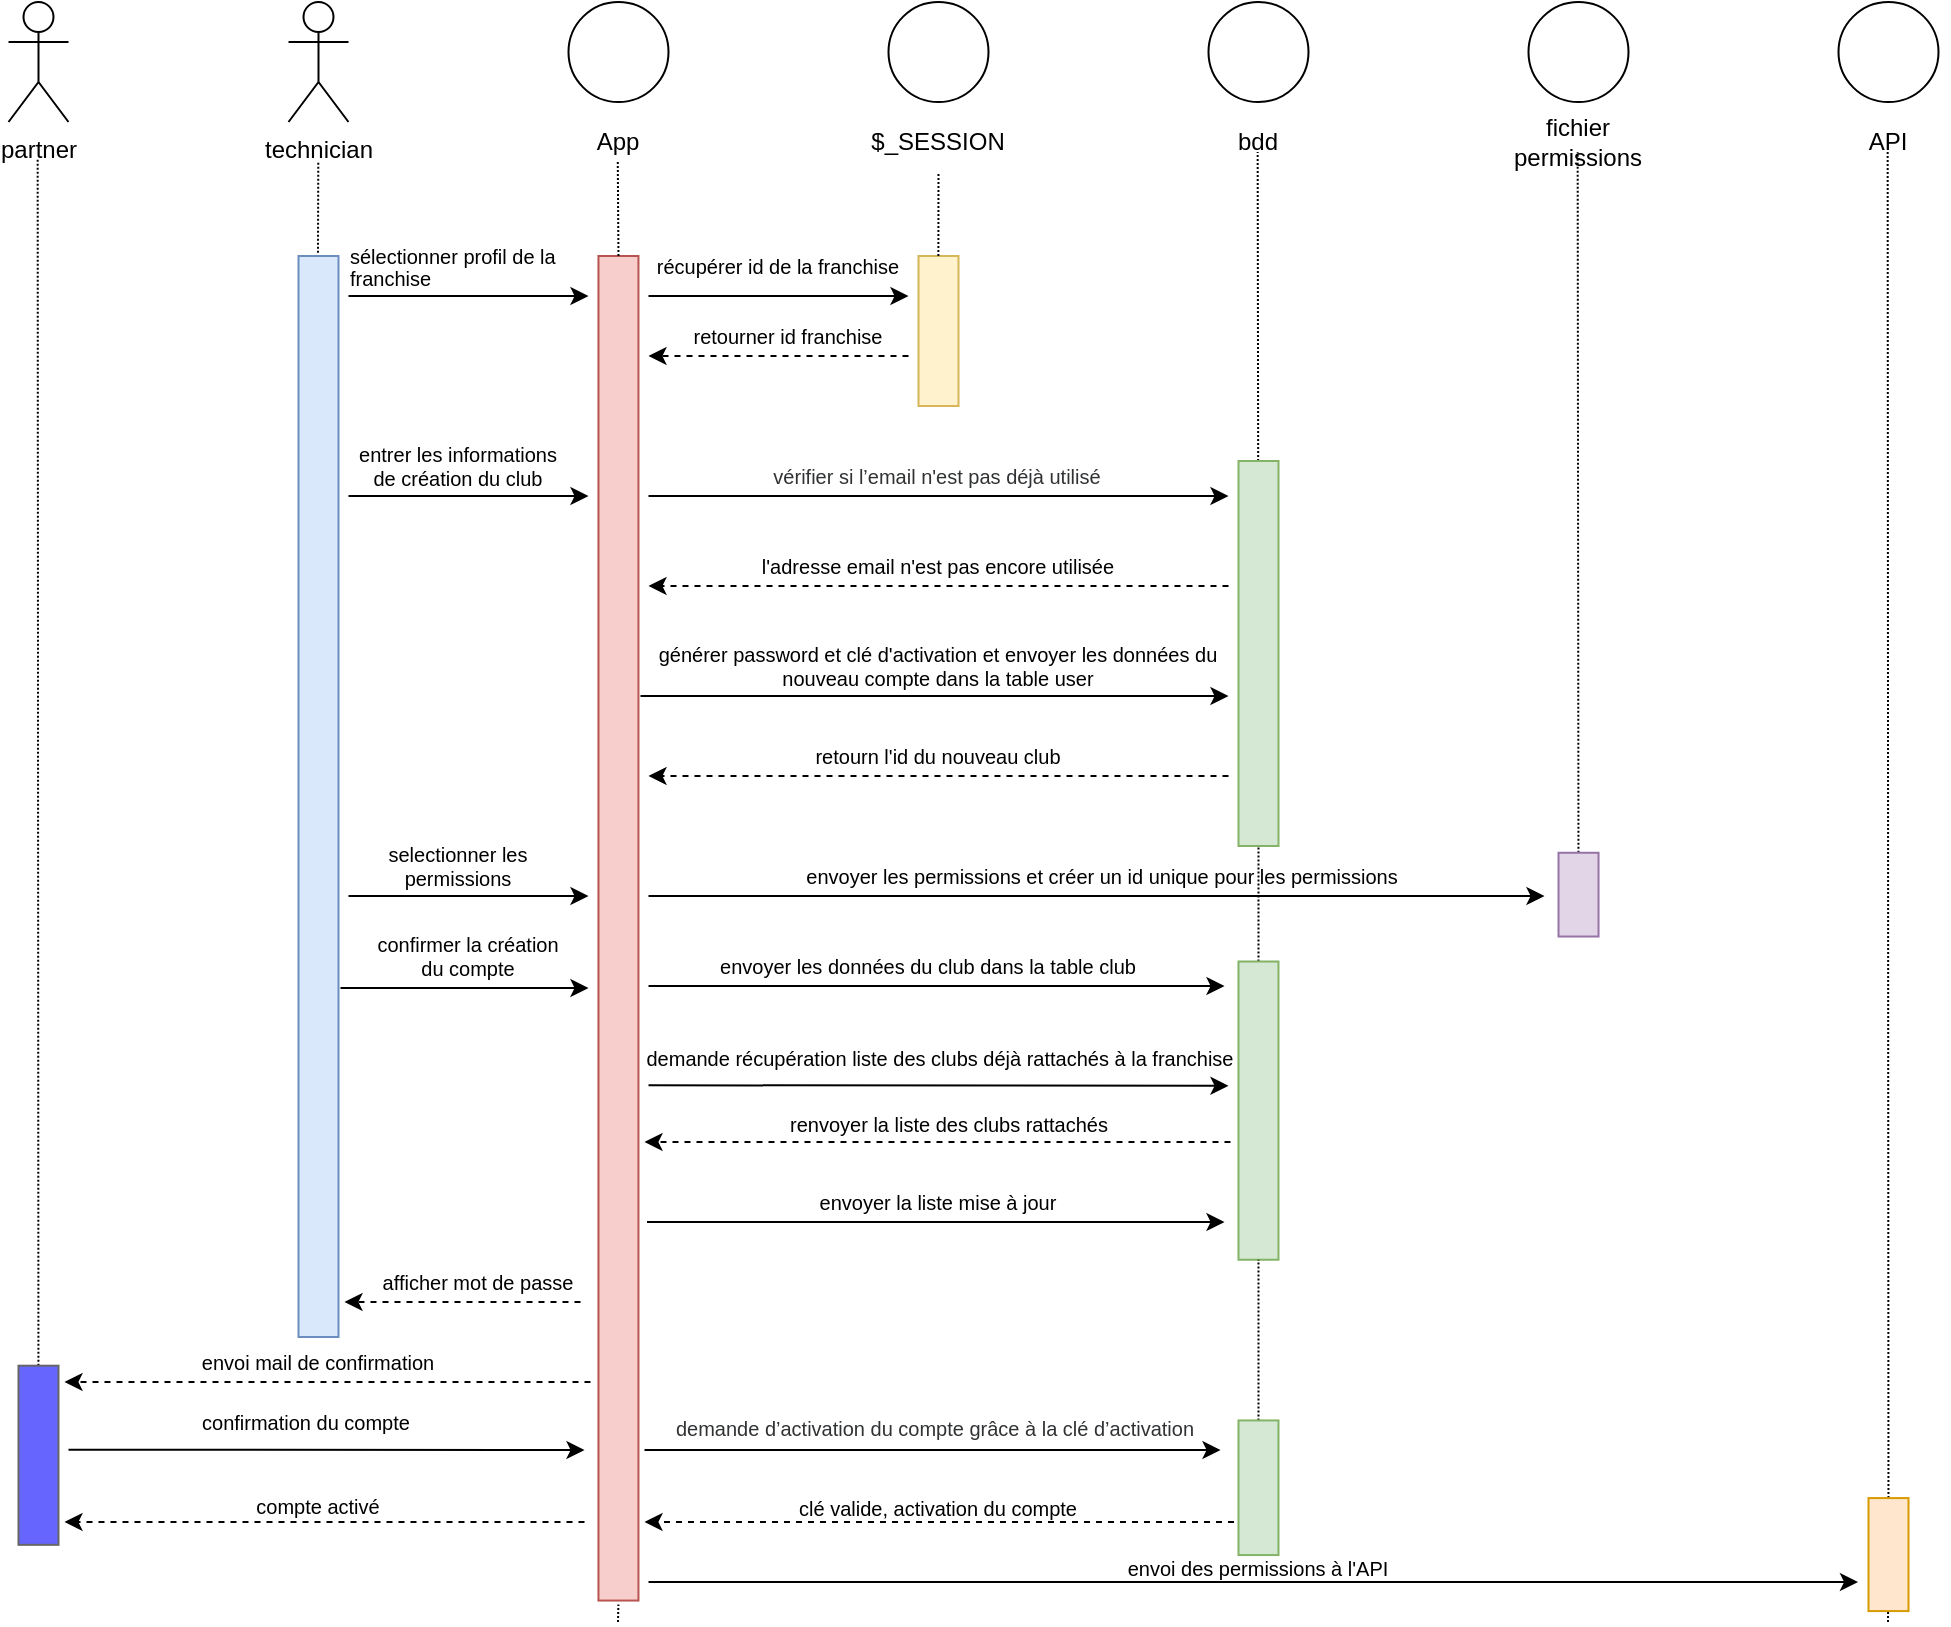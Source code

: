 <mxfile version="20.3.0" type="device"><diagram id="L3LGUBrIS10W93_FqNnD" name="Page-1"><mxGraphModel dx="1783" dy="1131" grid="1" gridSize="10" guides="1" tooltips="1" connect="1" arrows="1" fold="1" page="1" pageScale="1" pageWidth="1169" pageHeight="827" math="0" shadow="0"><root><mxCell id="0"/><mxCell id="1" parent="0"/><mxCell id="9qjqn4ypSvygcod1frpW-1" value="partner" style="shape=umlActor;verticalLabelPosition=bottom;verticalAlign=top;html=1;outlineConnect=0;" parent="1" vertex="1"><mxGeometry x="95.25" y="10" width="30" height="60" as="geometry"/></mxCell><mxCell id="9qjqn4ypSvygcod1frpW-2" value="technician" style="shape=umlActor;verticalLabelPosition=bottom;verticalAlign=top;html=1;outlineConnect=0;" parent="1" vertex="1"><mxGeometry x="235.25" y="10" width="30" height="60" as="geometry"/></mxCell><mxCell id="9qjqn4ypSvygcod1frpW-4" value="" style="ellipse;whiteSpace=wrap;html=1;aspect=fixed;" parent="1" vertex="1"><mxGeometry x="695.25" y="10" width="50" height="50" as="geometry"/></mxCell><mxCell id="9qjqn4ypSvygcod1frpW-5" value="" style="ellipse;whiteSpace=wrap;html=1;aspect=fixed;" parent="1" vertex="1"><mxGeometry x="855.25" y="10" width="50" height="50" as="geometry"/></mxCell><mxCell id="9qjqn4ypSvygcod1frpW-6" value="fichier permissions" style="text;html=1;strokeColor=none;fillColor=none;align=center;verticalAlign=middle;whiteSpace=wrap;rounded=0;" parent="1" vertex="1"><mxGeometry x="850.25" y="65" width="60" height="30" as="geometry"/></mxCell><mxCell id="9qjqn4ypSvygcod1frpW-7" value="bdd" style="text;html=1;strokeColor=none;fillColor=none;align=center;verticalAlign=middle;whiteSpace=wrap;rounded=0;" parent="1" vertex="1"><mxGeometry x="690.25" y="65" width="60" height="30" as="geometry"/></mxCell><mxCell id="9qjqn4ypSvygcod1frpW-8" value="" style="endArrow=none;dashed=1;html=1;rounded=0;dashPattern=1 1;startArrow=none;" parent="1" source="9qjqn4ypSvygcod1frpW-92" edge="1"><mxGeometry width="50" height="50" relative="1" as="geometry"><mxPoint x="110.25" y="750" as="sourcePoint"/><mxPoint x="109.83" y="88" as="targetPoint"/></mxGeometry></mxCell><mxCell id="9qjqn4ypSvygcod1frpW-10" value="" style="endArrow=none;dashed=1;html=1;rounded=0;startArrow=none;dashPattern=1 1;" parent="1" source="9qjqn4ypSvygcod1frpW-45" edge="1"><mxGeometry width="50" height="50" relative="1" as="geometry"><mxPoint x="720.25" y="607" as="sourcePoint"/><mxPoint x="719.83" y="85.0" as="targetPoint"/></mxGeometry></mxCell><mxCell id="9qjqn4ypSvygcod1frpW-11" value="" style="endArrow=none;dashed=1;html=1;rounded=0;startArrow=none;dashPattern=1 1;" parent="1" source="9qjqn4ypSvygcod1frpW-64" edge="1"><mxGeometry width="50" height="50" relative="1" as="geometry"><mxPoint x="880.25" y="607" as="sourcePoint"/><mxPoint x="879.83" y="85.0" as="targetPoint"/></mxGeometry></mxCell><mxCell id="9qjqn4ypSvygcod1frpW-12" value="" style="ellipse;whiteSpace=wrap;html=1;aspect=fixed;" parent="1" vertex="1"><mxGeometry x="375.25" y="10" width="50" height="50" as="geometry"/></mxCell><mxCell id="9qjqn4ypSvygcod1frpW-13" value="App" style="text;html=1;strokeColor=none;fillColor=none;align=center;verticalAlign=middle;whiteSpace=wrap;rounded=0;" parent="1" vertex="1"><mxGeometry x="370.25" y="65" width="60" height="30" as="geometry"/></mxCell><mxCell id="9qjqn4ypSvygcod1frpW-20" value="" style="rounded=0;whiteSpace=wrap;html=1;rotation=-90;fillColor=#dae8fc;strokeColor=#6c8ebf;" parent="1" vertex="1"><mxGeometry x="-20" y="397.25" width="540.5" height="20" as="geometry"/></mxCell><mxCell id="9qjqn4ypSvygcod1frpW-23" value="" style="rounded=0;whiteSpace=wrap;html=1;rotation=-90;fillColor=#f8cecc;strokeColor=#b85450;" parent="1" vertex="1"><mxGeometry x="64.09" y="463.14" width="672.28" height="20" as="geometry"/></mxCell><mxCell id="9qjqn4ypSvygcod1frpW-31" value="" style="ellipse;whiteSpace=wrap;html=1;aspect=fixed;" parent="1" vertex="1"><mxGeometry x="535.25" y="10" width="50" height="50" as="geometry"/></mxCell><mxCell id="9qjqn4ypSvygcod1frpW-32" value="$_SESSION" style="text;html=1;strokeColor=none;fillColor=none;align=center;verticalAlign=middle;whiteSpace=wrap;rounded=0;" parent="1" vertex="1"><mxGeometry x="530.25" y="65" width="60" height="30" as="geometry"/></mxCell><mxCell id="9qjqn4ypSvygcod1frpW-34" value="" style="endArrow=classic;html=1;rounded=0;fontSize=10;" parent="1" edge="1"><mxGeometry width="50" height="50" relative="1" as="geometry"><mxPoint x="265.25" y="157" as="sourcePoint"/><mxPoint x="385.25" y="157" as="targetPoint"/></mxGeometry></mxCell><mxCell id="9qjqn4ypSvygcod1frpW-35" value="&lt;p style=&quot;margin: 0px; font-variant-numeric: normal; font-variant-east-asian: normal; font-stretch: normal; line-height: normal; text-align: start;&quot; class=&quot;p1&quot;&gt;sélectionner profil de la franchise&lt;/p&gt;" style="text;html=1;strokeColor=none;fillColor=none;align=center;verticalAlign=middle;whiteSpace=wrap;rounded=0;fontSize=10;" parent="1" vertex="1"><mxGeometry x="265.25" y="137" width="130" height="10" as="geometry"/></mxCell><mxCell id="9qjqn4ypSvygcod1frpW-37" value="" style="endArrow=classic;html=1;rounded=0;fontSize=10;" parent="1" edge="1"><mxGeometry width="50" height="50" relative="1" as="geometry"><mxPoint x="415.25" y="157" as="sourcePoint"/><mxPoint x="545.25" y="157" as="targetPoint"/></mxGeometry></mxCell><mxCell id="9qjqn4ypSvygcod1frpW-38" value="" style="rounded=0;whiteSpace=wrap;html=1;rotation=-90;fillColor=#fff2cc;strokeColor=#d6b656;" parent="1" vertex="1"><mxGeometry x="522.75" y="164.5" width="75" height="20" as="geometry"/></mxCell><mxCell id="9qjqn4ypSvygcod1frpW-39" value="" style="endArrow=classic;html=1;rounded=0;fontSize=10;dashed=1;" parent="1" edge="1"><mxGeometry width="50" height="50" relative="1" as="geometry"><mxPoint x="545.25" y="187" as="sourcePoint"/><mxPoint x="415.25" y="187" as="targetPoint"/></mxGeometry></mxCell><mxCell id="9qjqn4ypSvygcod1frpW-40" value="récupérer id de la franchise" style="text;html=1;strokeColor=none;fillColor=none;align=center;verticalAlign=middle;whiteSpace=wrap;rounded=0;fontSize=10;" parent="1" vertex="1"><mxGeometry x="415.25" y="137" width="130" height="10" as="geometry"/></mxCell><mxCell id="9qjqn4ypSvygcod1frpW-41" value="retourner id franchise" style="text;html=1;strokeColor=none;fillColor=none;align=center;verticalAlign=middle;whiteSpace=wrap;rounded=0;fontSize=10;" parent="1" vertex="1"><mxGeometry x="430.25" y="177" width="110" as="geometry"/></mxCell><mxCell id="9qjqn4ypSvygcod1frpW-42" value="" style="endArrow=classic;html=1;rounded=0;fontSize=10;" parent="1" edge="1"><mxGeometry width="50" height="50" relative="1" as="geometry"><mxPoint x="265.25" y="257" as="sourcePoint"/><mxPoint x="385.25" y="257" as="targetPoint"/></mxGeometry></mxCell><mxCell id="9qjqn4ypSvygcod1frpW-43" value="entrer les informations de création du club" style="text;html=1;strokeColor=none;fillColor=none;align=center;verticalAlign=middle;whiteSpace=wrap;rounded=0;fontSize=10;" parent="1" vertex="1"><mxGeometry x="265.25" y="237" width="110" height="10" as="geometry"/></mxCell><mxCell id="9qjqn4ypSvygcod1frpW-44" value="" style="endArrow=classic;html=1;rounded=0;fontSize=10;" parent="1" edge="1"><mxGeometry width="50" height="50" relative="1" as="geometry"><mxPoint x="415.25" y="257" as="sourcePoint"/><mxPoint x="705.25" y="257" as="targetPoint"/></mxGeometry></mxCell><mxCell id="9qjqn4ypSvygcod1frpW-45" value="" style="rounded=0;whiteSpace=wrap;html=1;rotation=-90;fillColor=#d5e8d4;strokeColor=#82b366;" parent="1" vertex="1"><mxGeometry x="624" y="325.75" width="192.5" height="20" as="geometry"/></mxCell><mxCell id="9qjqn4ypSvygcod1frpW-46" value="" style="endArrow=none;dashed=1;html=1;rounded=0;dashPattern=1 1;startArrow=none;" parent="1" source="9qjqn4ypSvygcod1frpW-68" target="9qjqn4ypSvygcod1frpW-45" edge="1"><mxGeometry width="50" height="50" relative="1" as="geometry"><mxPoint x="720.25" y="607" as="sourcePoint"/><mxPoint x="719.83" y="85.0" as="targetPoint"/></mxGeometry></mxCell><mxCell id="9qjqn4ypSvygcod1frpW-47" value="&lt;p style=&quot;margin: 0px 0px 0px 24px; font-variant-numeric: normal; font-variant-east-asian: normal; font-stretch: normal; line-height: normal; color: rgb(48, 50, 52); text-align: start;&quot; class=&quot;p1&quot;&gt;vérifier si l’email n'est pas déjà utilisé&lt;/p&gt;" style="text;html=1;strokeColor=none;fillColor=none;align=center;verticalAlign=middle;whiteSpace=wrap;rounded=0;fontSize=10;" parent="1" vertex="1"><mxGeometry x="450.25" y="247" width="195" as="geometry"/></mxCell><mxCell id="9qjqn4ypSvygcod1frpW-48" value="" style="endArrow=classic;html=1;rounded=0;fontSize=10;dashed=1;" parent="1" edge="1"><mxGeometry width="50" height="50" relative="1" as="geometry"><mxPoint x="705.25" y="302" as="sourcePoint"/><mxPoint x="415.25" y="302" as="targetPoint"/></mxGeometry></mxCell><mxCell id="9qjqn4ypSvygcod1frpW-50" value="&lt;font style=&quot;font-size: 10px;&quot;&gt;l'adresse email n'est pas encore utilisée&lt;/font&gt;" style="text;html=1;strokeColor=none;fillColor=none;align=center;verticalAlign=middle;whiteSpace=wrap;rounded=0;fontSize=10;fontStyle=0" parent="1" vertex="1"><mxGeometry x="460.25" y="292" width="200" as="geometry"/></mxCell><mxCell id="9qjqn4ypSvygcod1frpW-54" value="" style="endArrow=classic;html=1;rounded=0;fontSize=10;" parent="1" edge="1"><mxGeometry width="50" height="50" relative="1" as="geometry"><mxPoint x="411.25" y="357" as="sourcePoint"/><mxPoint x="705.25" y="357" as="targetPoint"/></mxGeometry></mxCell><mxCell id="9qjqn4ypSvygcod1frpW-55" value="générer password et clé d'activation et envoyer les données du nouveau compte dans la table user" style="text;html=1;strokeColor=none;fillColor=none;align=center;verticalAlign=middle;whiteSpace=wrap;rounded=0;fontSize=10;" parent="1" vertex="1"><mxGeometry x="400.25" y="337" width="320" height="10" as="geometry"/></mxCell><mxCell id="9qjqn4ypSvygcod1frpW-57" value="" style="endArrow=classic;html=1;rounded=0;fontSize=10;dashed=1;" parent="1" edge="1"><mxGeometry width="50" height="50" relative="1" as="geometry"><mxPoint x="705.25" y="397" as="sourcePoint"/><mxPoint x="415.25" y="397" as="targetPoint"/></mxGeometry></mxCell><mxCell id="9qjqn4ypSvygcod1frpW-58" value="retourn l'id du nouveau club" style="text;html=1;strokeColor=none;fillColor=none;align=center;verticalAlign=middle;whiteSpace=wrap;rounded=0;fontSize=10;" parent="1" vertex="1"><mxGeometry x="495.25" y="387" width="130" as="geometry"/></mxCell><mxCell id="9qjqn4ypSvygcod1frpW-59" value="" style="endArrow=classic;html=1;rounded=0;fontSize=10;" parent="1" edge="1"><mxGeometry width="50" height="50" relative="1" as="geometry"><mxPoint x="265.25" y="457" as="sourcePoint"/><mxPoint x="385.25" y="457" as="targetPoint"/></mxGeometry></mxCell><mxCell id="9qjqn4ypSvygcod1frpW-60" value="selectionner les permissions" style="text;html=1;strokeColor=none;fillColor=none;align=center;verticalAlign=middle;whiteSpace=wrap;rounded=0;fontSize=10;" parent="1" vertex="1"><mxGeometry x="260.25" y="437" width="120" height="10" as="geometry"/></mxCell><mxCell id="9qjqn4ypSvygcod1frpW-61" value="" style="ellipse;whiteSpace=wrap;html=1;aspect=fixed;" parent="1" vertex="1"><mxGeometry x="1010.25" y="10" width="50" height="50" as="geometry"/></mxCell><mxCell id="9qjqn4ypSvygcod1frpW-62" value="API" style="text;html=1;strokeColor=none;fillColor=none;align=center;verticalAlign=middle;whiteSpace=wrap;rounded=0;" parent="1" vertex="1"><mxGeometry x="1005.25" y="65" width="60" height="30" as="geometry"/></mxCell><mxCell id="9qjqn4ypSvygcod1frpW-63" value="" style="endArrow=none;dashed=1;html=1;rounded=0;dashPattern=1 1;startArrow=none;" parent="1" source="9qjqn4ypSvygcod1frpW-107" edge="1"><mxGeometry width="50" height="50" relative="1" as="geometry"><mxPoint x="1035" y="820" as="sourcePoint"/><mxPoint x="1034.83" y="85.0" as="targetPoint"/></mxGeometry></mxCell><mxCell id="9qjqn4ypSvygcod1frpW-64" value="" style="rounded=0;whiteSpace=wrap;html=1;rotation=-90;fillColor=#e1d5e7;strokeColor=#9673a6;" parent="1" vertex="1"><mxGeometry x="859.32" y="446.32" width="41.88" height="20" as="geometry"/></mxCell><mxCell id="9qjqn4ypSvygcod1frpW-66" value="" style="endArrow=classic;html=1;rounded=0;fontSize=10;" parent="1" edge="1"><mxGeometry width="50" height="50" relative="1" as="geometry"><mxPoint x="415.25" y="457" as="sourcePoint"/><mxPoint x="863.25" y="457" as="targetPoint"/></mxGeometry></mxCell><mxCell id="9qjqn4ypSvygcod1frpW-67" value="envoyer les permissions et créer un id unique pour les permissions" style="text;html=1;strokeColor=none;fillColor=none;align=center;verticalAlign=middle;whiteSpace=wrap;rounded=0;fontSize=10;" parent="1" vertex="1"><mxGeometry x="483.25" y="447" width="318" as="geometry"/></mxCell><mxCell id="9qjqn4ypSvygcod1frpW-68" value="" style="rounded=0;whiteSpace=wrap;html=1;rotation=-90;fillColor=#d5e8d4;strokeColor=#82b366;" parent="1" vertex="1"><mxGeometry x="645.68" y="554.31" width="149.12" height="20" as="geometry"/></mxCell><mxCell id="9qjqn4ypSvygcod1frpW-69" value="" style="endArrow=none;dashed=1;html=1;rounded=0;dashPattern=1 1;startArrow=none;" parent="1" source="9qjqn4ypSvygcod1frpW-98" target="9qjqn4ypSvygcod1frpW-68" edge="1"><mxGeometry width="50" height="50" relative="1" as="geometry"><mxPoint x="720.25" y="770" as="sourcePoint"/><mxPoint x="720.25" y="432" as="targetPoint"/></mxGeometry></mxCell><mxCell id="9qjqn4ypSvygcod1frpW-70" value="" style="endArrow=classic;html=1;rounded=0;fontSize=10;" parent="1" edge="1"><mxGeometry width="50" height="50" relative="1" as="geometry"><mxPoint x="415.25" y="502" as="sourcePoint"/><mxPoint x="703.25" y="502" as="targetPoint"/></mxGeometry></mxCell><mxCell id="9qjqn4ypSvygcod1frpW-71" value="envoyer les données du club dans la table club" style="text;html=1;strokeColor=none;fillColor=none;align=center;verticalAlign=middle;whiteSpace=wrap;rounded=0;fontSize=10;" parent="1" vertex="1"><mxGeometry x="450.25" y="487" width="210" height="10" as="geometry"/></mxCell><mxCell id="9qjqn4ypSvygcod1frpW-76" value="" style="endArrow=none;html=1;rounded=0;dashed=1;dashPattern=1 1;fontSize=10;entryX=0.5;entryY=1;entryDx=0;entryDy=0;" parent="1" target="9qjqn4ypSvygcod1frpW-32" edge="1"><mxGeometry width="50" height="50" relative="1" as="geometry"><mxPoint x="560.19" y="137" as="sourcePoint"/><mxPoint x="560.19" y="122" as="targetPoint"/></mxGeometry></mxCell><mxCell id="9qjqn4ypSvygcod1frpW-79" value="" style="endArrow=classic;html=1;rounded=0;fontSize=10;" parent="1" edge="1"><mxGeometry width="50" height="50" relative="1" as="geometry"><mxPoint x="415.25" y="551.64" as="sourcePoint"/><mxPoint x="705.25" y="551.88" as="targetPoint"/></mxGeometry></mxCell><mxCell id="9qjqn4ypSvygcod1frpW-80" value="demande récupération liste des clubs déjà rattachés à la franchise" style="text;html=1;strokeColor=none;fillColor=none;align=center;verticalAlign=middle;whiteSpace=wrap;rounded=0;fontSize=10;" parent="1" vertex="1"><mxGeometry x="412.5" y="537.88" width="295.5" as="geometry"/></mxCell><mxCell id="9qjqn4ypSvygcod1frpW-81" value="" style="endArrow=classic;html=1;rounded=0;fontSize=10;dashed=1;" parent="1" edge="1"><mxGeometry width="50" height="50" relative="1" as="geometry"><mxPoint x="706.25" y="580" as="sourcePoint"/><mxPoint x="413.25" y="580" as="targetPoint"/></mxGeometry></mxCell><mxCell id="9qjqn4ypSvygcod1frpW-82" value="renvoyer la liste des clubs rattachés" style="text;html=1;strokeColor=none;fillColor=none;align=center;verticalAlign=middle;whiteSpace=wrap;rounded=0;fontSize=10;" parent="1" vertex="1"><mxGeometry x="477.5" y="570" width="175" height="1.88" as="geometry"/></mxCell><mxCell id="9qjqn4ypSvygcod1frpW-83" value="" style="endArrow=classic;html=1;rounded=0;fontSize=10;" parent="1" edge="1"><mxGeometry width="50" height="50" relative="1" as="geometry"><mxPoint x="414.5" y="620" as="sourcePoint"/><mxPoint x="703.25" y="620" as="targetPoint"/></mxGeometry></mxCell><mxCell id="9qjqn4ypSvygcod1frpW-84" value="envoyer la liste mise à jour" style="text;html=1;strokeColor=none;fillColor=none;align=center;verticalAlign=middle;whiteSpace=wrap;rounded=0;fontSize=10;" parent="1" vertex="1"><mxGeometry x="490.25" y="610" width="140" as="geometry"/></mxCell><mxCell id="9qjqn4ypSvygcod1frpW-88" value="" style="endArrow=classic;html=1;rounded=0;fontSize=10;" parent="1" edge="1"><mxGeometry width="50" height="50" relative="1" as="geometry"><mxPoint x="261.25" y="503" as="sourcePoint"/><mxPoint x="385.25" y="503" as="targetPoint"/></mxGeometry></mxCell><mxCell id="9qjqn4ypSvygcod1frpW-89" value="confirmer la création du compte" style="text;html=1;strokeColor=none;fillColor=none;align=center;verticalAlign=middle;whiteSpace=wrap;rounded=0;fontSize=10;" parent="1" vertex="1"><mxGeometry x="275.25" y="487" width="100" as="geometry"/></mxCell><mxCell id="9qjqn4ypSvygcod1frpW-90" value="" style="endArrow=classic;html=1;rounded=0;fontSize=10;dashed=1;" parent="1" edge="1"><mxGeometry width="50" height="50" relative="1" as="geometry"><mxPoint x="381.25" y="660" as="sourcePoint"/><mxPoint x="263.25" y="660" as="targetPoint"/></mxGeometry></mxCell><mxCell id="9qjqn4ypSvygcod1frpW-91" value="afficher mot de passe" style="text;html=1;strokeColor=none;fillColor=none;align=center;verticalAlign=middle;whiteSpace=wrap;rounded=0;fontSize=10;" parent="1" vertex="1"><mxGeometry x="280.25" y="650" width="100" as="geometry"/></mxCell><mxCell id="9qjqn4ypSvygcod1frpW-92" value="" style="rounded=0;whiteSpace=wrap;html=1;rotation=-90;fillColor=#6666FF;strokeColor=#666666;fontColor=#333333;" parent="1" vertex="1"><mxGeometry x="65.46" y="726.63" width="89.57" height="20" as="geometry"/></mxCell><mxCell id="9qjqn4ypSvygcod1frpW-94" value="" style="endArrow=classic;html=1;rounded=0;dashed=1;fontSize=10;" parent="1" edge="1"><mxGeometry width="50" height="50" relative="1" as="geometry"><mxPoint x="386.25" y="700" as="sourcePoint"/><mxPoint x="123.25" y="700" as="targetPoint"/></mxGeometry></mxCell><mxCell id="9qjqn4ypSvygcod1frpW-95" value="envoi mail de confirmation" style="text;html=1;strokeColor=none;fillColor=none;align=center;verticalAlign=middle;whiteSpace=wrap;rounded=0;fontSize=10;" parent="1" vertex="1"><mxGeometry x="185.25" y="690" width="130" as="geometry"/></mxCell><mxCell id="9qjqn4ypSvygcod1frpW-96" value="" style="endArrow=classic;html=1;rounded=0;fontSize=10;" parent="1" edge="1"><mxGeometry width="50" height="50" relative="1" as="geometry"><mxPoint x="125.25" y="733.85" as="sourcePoint"/><mxPoint x="383.25" y="734" as="targetPoint"/></mxGeometry></mxCell><mxCell id="9qjqn4ypSvygcod1frpW-97" value="confirmation du compte" style="text;html=1;strokeColor=none;fillColor=none;align=center;verticalAlign=middle;whiteSpace=wrap;rounded=0;fontSize=10;" parent="1" vertex="1"><mxGeometry x="185.25" y="719.37" width="118" height="1.25" as="geometry"/></mxCell><mxCell id="9qjqn4ypSvygcod1frpW-98" value="" style="rounded=0;whiteSpace=wrap;html=1;rotation=-90;fillColor=#d5e8d4;strokeColor=#82b366;" parent="1" vertex="1"><mxGeometry x="686.59" y="742.88" width="67.31" height="20" as="geometry"/></mxCell><mxCell id="9qjqn4ypSvygcod1frpW-100" value="" style="endArrow=classic;html=1;rounded=0;fontSize=10;" parent="1" edge="1"><mxGeometry width="50" height="50" relative="1" as="geometry"><mxPoint x="413.25" y="734" as="sourcePoint"/><mxPoint x="701.25" y="734" as="targetPoint"/></mxGeometry></mxCell><mxCell id="9qjqn4ypSvygcod1frpW-101" value="&lt;p style=&quot;margin: 0px 0px 0px 24px; font-variant-numeric: normal; font-variant-east-asian: normal; font-stretch: normal; line-height: normal; color: rgb(48, 50, 52); text-align: start;&quot; class=&quot;p1&quot;&gt;demande d’activation du compte grâce à la clé d’activation&lt;/p&gt;" style="text;html=1;strokeColor=none;fillColor=none;align=center;verticalAlign=middle;whiteSpace=wrap;rounded=0;fontSize=10;" parent="1" vertex="1"><mxGeometry x="400.25" y="720.62" width="293" height="5.01" as="geometry"/></mxCell><mxCell id="9qjqn4ypSvygcod1frpW-102" value="" style="endArrow=classic;html=1;rounded=0;fontSize=10;dashed=1;" parent="1" edge="1"><mxGeometry width="50" height="50" relative="1" as="geometry"><mxPoint x="708" y="770" as="sourcePoint"/><mxPoint x="413.25" y="770" as="targetPoint"/></mxGeometry></mxCell><mxCell id="9qjqn4ypSvygcod1frpW-103" value="clé valide, activation du compte" style="text;html=1;strokeColor=none;fillColor=none;align=center;verticalAlign=middle;whiteSpace=wrap;rounded=0;fontSize=10;" parent="1" vertex="1"><mxGeometry x="480.25" y="763.11" width="160" as="geometry"/></mxCell><mxCell id="9qjqn4ypSvygcod1frpW-105" value="" style="endArrow=classic;html=1;rounded=0;dashed=1;fontSize=10;" parent="1" edge="1"><mxGeometry width="50" height="50" relative="1" as="geometry"><mxPoint x="383.25" y="770" as="sourcePoint"/><mxPoint x="123.25" y="770" as="targetPoint"/></mxGeometry></mxCell><mxCell id="9qjqn4ypSvygcod1frpW-106" value="compte activé" style="text;html=1;strokeColor=none;fillColor=none;align=center;verticalAlign=middle;whiteSpace=wrap;rounded=0;fontSize=10;" parent="1" vertex="1"><mxGeometry x="206.25" y="760" width="88" height="3.11" as="geometry"/></mxCell><mxCell id="9qjqn4ypSvygcod1frpW-107" value="" style="rounded=0;whiteSpace=wrap;html=1;rotation=-90;fillColor=#ffe6cc;strokeColor=#d79b00;" parent="1" vertex="1"><mxGeometry x="1007" y="776.29" width="56.5" height="20" as="geometry"/></mxCell><mxCell id="9qjqn4ypSvygcod1frpW-108" value="" style="endArrow=none;dashed=1;html=1;rounded=0;dashPattern=1 1;" parent="1" target="9qjqn4ypSvygcod1frpW-107" edge="1"><mxGeometry width="50" height="50" relative="1" as="geometry"><mxPoint x="1035" y="820" as="sourcePoint"/><mxPoint x="1034.83" y="85.0" as="targetPoint"/></mxGeometry></mxCell><mxCell id="9qjqn4ypSvygcod1frpW-109" value="" style="endArrow=classic;html=1;rounded=0;fontSize=10;" parent="1" edge="1"><mxGeometry width="50" height="50" relative="1" as="geometry"><mxPoint x="415.25" y="800" as="sourcePoint"/><mxPoint x="1020" y="800" as="targetPoint"/></mxGeometry></mxCell><mxCell id="9qjqn4ypSvygcod1frpW-110" value="" style="endArrow=none;html=1;rounded=0;fontSize=10;entryX=-0.003;entryY=0.498;entryDx=0;entryDy=0;entryPerimeter=0;dashed=1;dashPattern=1 1;" parent="1" target="9qjqn4ypSvygcod1frpW-23" edge="1"><mxGeometry width="50" height="50" relative="1" as="geometry"><mxPoint x="400" y="820" as="sourcePoint"/><mxPoint x="400.25" y="796.29" as="targetPoint"/></mxGeometry></mxCell><mxCell id="9qjqn4ypSvygcod1frpW-111" value="envoi des permissions à l'API" style="text;html=1;strokeColor=none;fillColor=none;align=center;verticalAlign=middle;whiteSpace=wrap;rounded=0;fontSize=10;" parent="1" vertex="1"><mxGeometry x="615.25" y="790" width="210" height="6.29" as="geometry"/></mxCell><mxCell id="HF0eqyq39kPruVxI2wAQ-1" value="" style="endArrow=none;html=1;rounded=0;exitX=1.003;exitY=0.487;exitDx=0;exitDy=0;exitPerimeter=0;dashed=1;dashPattern=1 1;" edge="1" parent="1" source="9qjqn4ypSvygcod1frpW-20"><mxGeometry width="50" height="50" relative="1" as="geometry"><mxPoint x="250.15" y="120" as="sourcePoint"/><mxPoint x="250.15" y="90" as="targetPoint"/></mxGeometry></mxCell><mxCell id="HF0eqyq39kPruVxI2wAQ-2" value="" style="endArrow=none;html=1;rounded=0;dashed=1;dashPattern=1 1;fontSize=10;entryX=0.5;entryY=1;entryDx=0;entryDy=0;exitX=1;exitY=0.5;exitDx=0;exitDy=0;" edge="1" parent="1" source="9qjqn4ypSvygcod1frpW-23"><mxGeometry width="50" height="50" relative="1" as="geometry"><mxPoint x="399.83" y="132" as="sourcePoint"/><mxPoint x="399.89" y="90" as="targetPoint"/></mxGeometry></mxCell></root></mxGraphModel></diagram></mxfile>